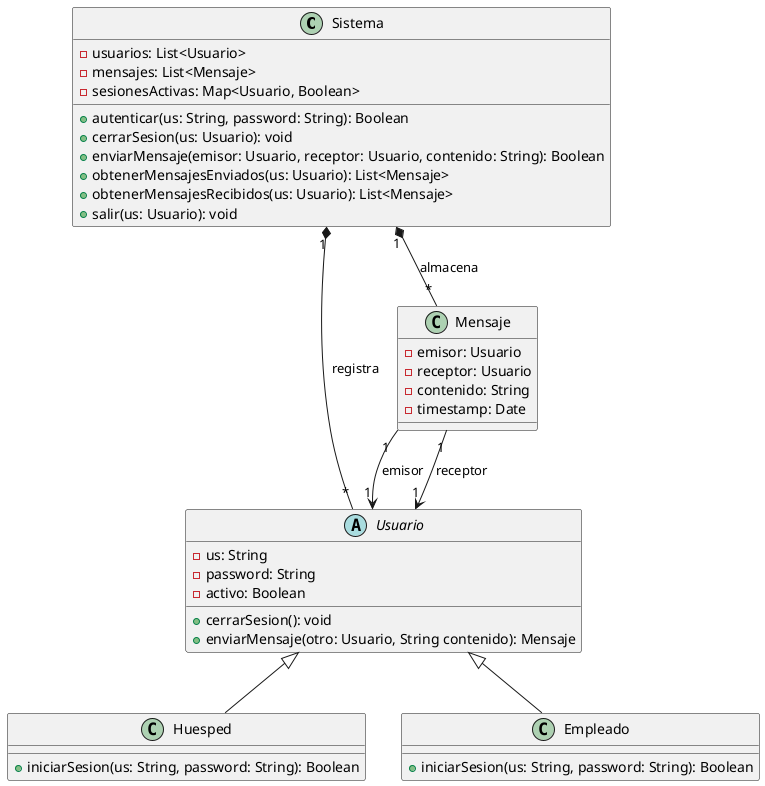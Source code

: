 @startuml

class Sistema {
  -usuarios: List<Usuario>
  -mensajes: List<Mensaje>
  -sesionesActivas: Map<Usuario, Boolean>

  +autenticar(us: String, password: String): Boolean
  +cerrarSesion(us: Usuario): void
  +enviarMensaje(emisor: Usuario, receptor: Usuario, contenido: String): Boolean
  +obtenerMensajesEnviados(us: Usuario): List<Mensaje>
  +obtenerMensajesRecibidos(us: Usuario): List<Mensaje>
  +salir(us: Usuario): void
}

abstract class Usuario {
  -us: String
  -password: String
  -activo: Boolean
  +cerrarSesion(): void
  +enviarMensaje(otro: Usuario, String contenido): Mensaje
}

class Mensaje {
  -emisor: Usuario
  -receptor: Usuario
  -contenido: String
  -timestamp: Date
}

class Huesped {
  +iniciarSesion(us: String, password: String): Boolean
}

class Empleado {
  +iniciarSesion(us: String, password: String): Boolean
}

Sistema "1" *-- "*" Usuario: registra
Sistema "1" *-- "*" Mensaje: almacena
Usuario <|-- Huesped
Usuario <|-- Empleado
Mensaje "1" --> "1" Usuario: emisor
Mensaje "1" --> "1" Usuario: receptor

@enduml